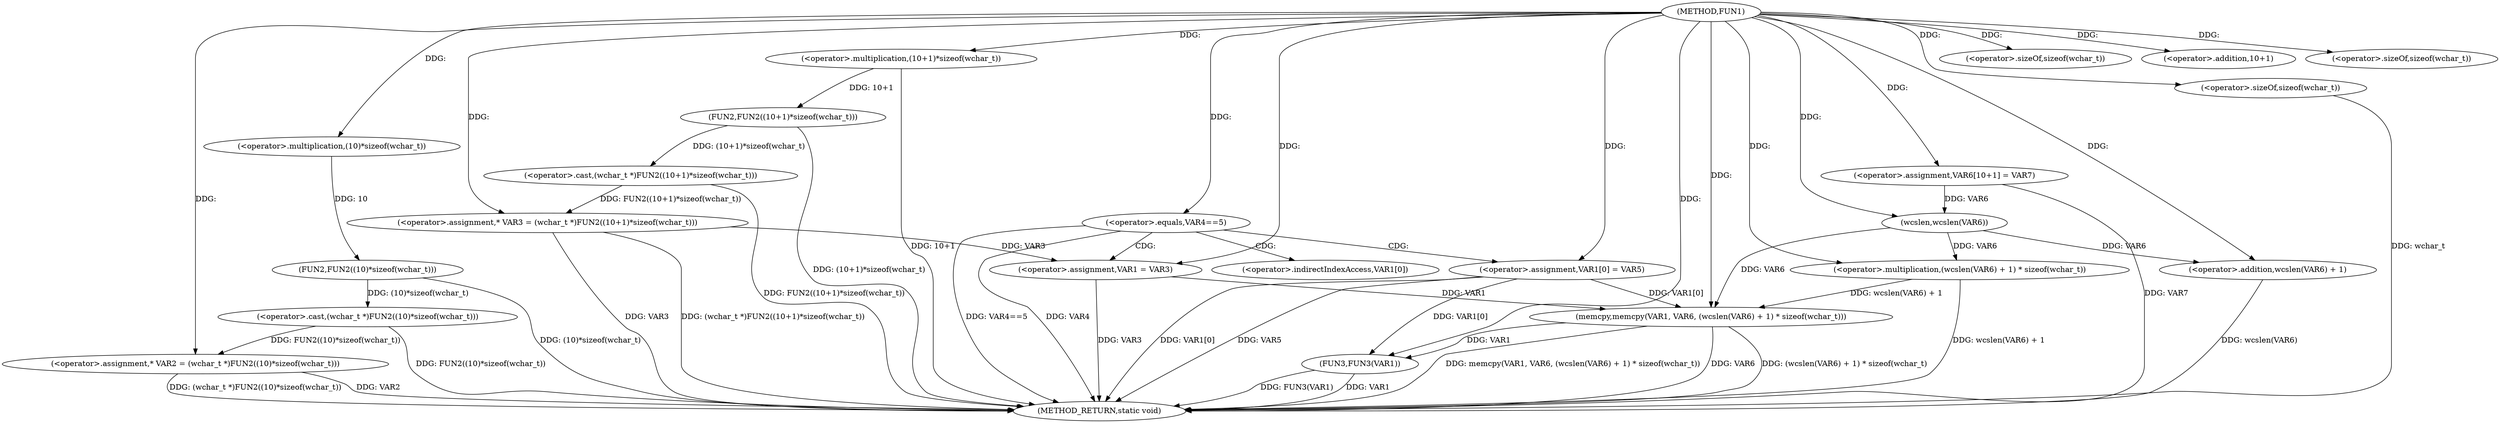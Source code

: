 digraph FUN1 {  
"1000100" [label = "(METHOD,FUN1)" ]
"1000155" [label = "(METHOD_RETURN,static void)" ]
"1000104" [label = "(<operator>.assignment,* VAR2 = (wchar_t *)FUN2((10)*sizeof(wchar_t)))" ]
"1000106" [label = "(<operator>.cast,(wchar_t *)FUN2((10)*sizeof(wchar_t)))" ]
"1000108" [label = "(FUN2,FUN2((10)*sizeof(wchar_t)))" ]
"1000109" [label = "(<operator>.multiplication,(10)*sizeof(wchar_t))" ]
"1000111" [label = "(<operator>.sizeOf,sizeof(wchar_t))" ]
"1000114" [label = "(<operator>.assignment,* VAR3 = (wchar_t *)FUN2((10+1)*sizeof(wchar_t)))" ]
"1000116" [label = "(<operator>.cast,(wchar_t *)FUN2((10+1)*sizeof(wchar_t)))" ]
"1000118" [label = "(FUN2,FUN2((10+1)*sizeof(wchar_t)))" ]
"1000119" [label = "(<operator>.multiplication,(10+1)*sizeof(wchar_t))" ]
"1000120" [label = "(<operator>.addition,10+1)" ]
"1000123" [label = "(<operator>.sizeOf,sizeof(wchar_t))" ]
"1000126" [label = "(<operator>.equals,VAR4==5)" ]
"1000130" [label = "(<operator>.assignment,VAR1 = VAR3)" ]
"1000133" [label = "(<operator>.assignment,VAR1[0] = VAR5)" ]
"1000140" [label = "(<operator>.assignment,VAR6[10+1] = VAR7)" ]
"1000143" [label = "(memcpy,memcpy(VAR1, VAR6, (wcslen(VAR6) + 1) * sizeof(wchar_t)))" ]
"1000146" [label = "(<operator>.multiplication,(wcslen(VAR6) + 1) * sizeof(wchar_t))" ]
"1000147" [label = "(<operator>.addition,wcslen(VAR6) + 1)" ]
"1000148" [label = "(wcslen,wcslen(VAR6))" ]
"1000151" [label = "(<operator>.sizeOf,sizeof(wchar_t))" ]
"1000153" [label = "(FUN3,FUN3(VAR1))" ]
"1000134" [label = "(<operator>.indirectIndexAccess,VAR1[0])" ]
  "1000140" -> "1000155"  [ label = "DDG: VAR7"] 
  "1000106" -> "1000155"  [ label = "DDG: FUN2((10)*sizeof(wchar_t))"] 
  "1000104" -> "1000155"  [ label = "DDG: VAR2"] 
  "1000130" -> "1000155"  [ label = "DDG: VAR3"] 
  "1000133" -> "1000155"  [ label = "DDG: VAR1[0]"] 
  "1000114" -> "1000155"  [ label = "DDG: VAR3"] 
  "1000147" -> "1000155"  [ label = "DDG: wcslen(VAR6)"] 
  "1000116" -> "1000155"  [ label = "DDG: FUN2((10+1)*sizeof(wchar_t))"] 
  "1000153" -> "1000155"  [ label = "DDG: VAR1"] 
  "1000119" -> "1000155"  [ label = "DDG: 10+1"] 
  "1000118" -> "1000155"  [ label = "DDG: (10+1)*sizeof(wchar_t)"] 
  "1000143" -> "1000155"  [ label = "DDG: (wcslen(VAR6) + 1) * sizeof(wchar_t)"] 
  "1000126" -> "1000155"  [ label = "DDG: VAR4==5"] 
  "1000151" -> "1000155"  [ label = "DDG: wchar_t"] 
  "1000126" -> "1000155"  [ label = "DDG: VAR4"] 
  "1000153" -> "1000155"  [ label = "DDG: FUN3(VAR1)"] 
  "1000143" -> "1000155"  [ label = "DDG: memcpy(VAR1, VAR6, (wcslen(VAR6) + 1) * sizeof(wchar_t))"] 
  "1000143" -> "1000155"  [ label = "DDG: VAR6"] 
  "1000146" -> "1000155"  [ label = "DDG: wcslen(VAR6) + 1"] 
  "1000114" -> "1000155"  [ label = "DDG: (wchar_t *)FUN2((10+1)*sizeof(wchar_t))"] 
  "1000133" -> "1000155"  [ label = "DDG: VAR5"] 
  "1000104" -> "1000155"  [ label = "DDG: (wchar_t *)FUN2((10)*sizeof(wchar_t))"] 
  "1000108" -> "1000155"  [ label = "DDG: (10)*sizeof(wchar_t)"] 
  "1000106" -> "1000104"  [ label = "DDG: FUN2((10)*sizeof(wchar_t))"] 
  "1000100" -> "1000104"  [ label = "DDG: "] 
  "1000108" -> "1000106"  [ label = "DDG: (10)*sizeof(wchar_t)"] 
  "1000109" -> "1000108"  [ label = "DDG: 10"] 
  "1000100" -> "1000109"  [ label = "DDG: "] 
  "1000100" -> "1000111"  [ label = "DDG: "] 
  "1000116" -> "1000114"  [ label = "DDG: FUN2((10+1)*sizeof(wchar_t))"] 
  "1000100" -> "1000114"  [ label = "DDG: "] 
  "1000118" -> "1000116"  [ label = "DDG: (10+1)*sizeof(wchar_t)"] 
  "1000119" -> "1000118"  [ label = "DDG: 10+1"] 
  "1000100" -> "1000119"  [ label = "DDG: "] 
  "1000100" -> "1000120"  [ label = "DDG: "] 
  "1000100" -> "1000123"  [ label = "DDG: "] 
  "1000100" -> "1000126"  [ label = "DDG: "] 
  "1000114" -> "1000130"  [ label = "DDG: VAR3"] 
  "1000100" -> "1000130"  [ label = "DDG: "] 
  "1000100" -> "1000133"  [ label = "DDG: "] 
  "1000100" -> "1000140"  [ label = "DDG: "] 
  "1000133" -> "1000143"  [ label = "DDG: VAR1[0]"] 
  "1000130" -> "1000143"  [ label = "DDG: VAR1"] 
  "1000100" -> "1000143"  [ label = "DDG: "] 
  "1000148" -> "1000143"  [ label = "DDG: VAR6"] 
  "1000146" -> "1000143"  [ label = "DDG: wcslen(VAR6) + 1"] 
  "1000148" -> "1000146"  [ label = "DDG: VAR6"] 
  "1000100" -> "1000146"  [ label = "DDG: "] 
  "1000148" -> "1000147"  [ label = "DDG: VAR6"] 
  "1000140" -> "1000148"  [ label = "DDG: VAR6"] 
  "1000100" -> "1000148"  [ label = "DDG: "] 
  "1000100" -> "1000147"  [ label = "DDG: "] 
  "1000100" -> "1000151"  [ label = "DDG: "] 
  "1000143" -> "1000153"  [ label = "DDG: VAR1"] 
  "1000133" -> "1000153"  [ label = "DDG: VAR1[0]"] 
  "1000100" -> "1000153"  [ label = "DDG: "] 
  "1000126" -> "1000133"  [ label = "CDG: "] 
  "1000126" -> "1000130"  [ label = "CDG: "] 
  "1000126" -> "1000134"  [ label = "CDG: "] 
}
